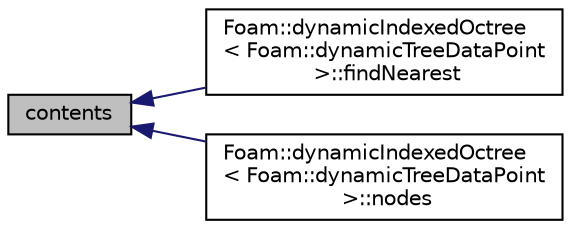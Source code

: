 digraph "contents"
{
  bgcolor="transparent";
  edge [fontname="Helvetica",fontsize="10",labelfontname="Helvetica",labelfontsize="10"];
  node [fontname="Helvetica",fontsize="10",shape=record];
  rankdir="LR";
  Node14 [label="contents",height=0.2,width=0.4,color="black", fillcolor="grey75", style="filled", fontcolor="black"];
  Node14 -> Node15 [dir="back",color="midnightblue",fontsize="10",style="solid",fontname="Helvetica"];
  Node15 [label="Foam::dynamicIndexedOctree\l\< Foam::dynamicTreeDataPoint\l \>::findNearest",height=0.2,width=0.4,color="black",URL="$a26745.html#ae090443cbaa3565bc6dc0b28e77793a8",tooltip="Low level: calculate nearest starting from subnode. "];
  Node14 -> Node16 [dir="back",color="midnightblue",fontsize="10",style="solid",fontname="Helvetica"];
  Node16 [label="Foam::dynamicIndexedOctree\l\< Foam::dynamicTreeDataPoint\l \>::nodes",height=0.2,width=0.4,color="black",URL="$a26745.html#a388b130f16cda76f2ea8c3f61e771618",tooltip="List of all nodes. "];
}
